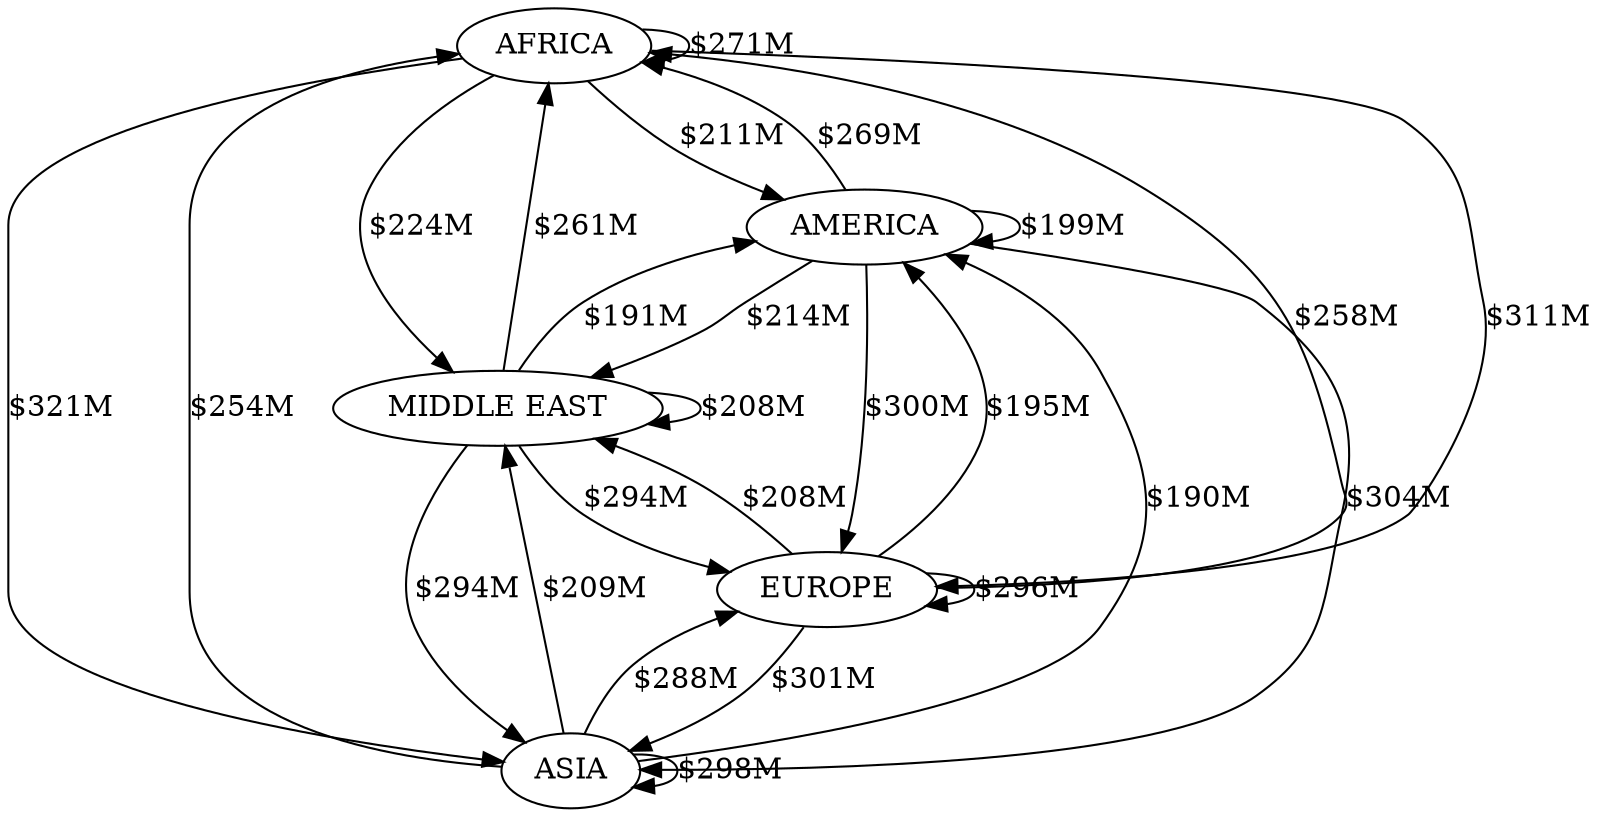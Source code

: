 digraph {
	"AFRICA" -> "AFRICA"[label="$271M"];
	"AFRICA" -> "AMERICA"[label="$211M"];
	"AFRICA" -> "ASIA"[label="$321M"];
	"AFRICA" -> "EUROPE"[label="$311M"];
	"AFRICA" -> "MIDDLE EAST"[label="$224M"];
	"AMERICA" -> "AFRICA"[label="$269M"];
	"AMERICA" -> "AMERICA"[label="$199M"];
	"AMERICA" -> "ASIA"[label="$304M"];
	"AMERICA" -> "EUROPE"[label="$300M"];
	"AMERICA" -> "MIDDLE EAST"[label="$214M"];
	"ASIA" -> "AFRICA"[label="$254M"];
	"ASIA" -> "AMERICA"[label="$190M"];
	"ASIA" -> "ASIA"[label="$298M"];
	"ASIA" -> "EUROPE"[label="$288M"];
	"ASIA" -> "MIDDLE EAST"[label="$209M"];
	"EUROPE" -> "AFRICA"[label="$258M"];
	"EUROPE" -> "AMERICA"[label="$195M"];
	"EUROPE" -> "ASIA"[label="$301M"];
	"EUROPE" -> "EUROPE"[label="$296M"];
	"EUROPE" -> "MIDDLE EAST"[label="$208M"];
	"MIDDLE EAST" -> "AFRICA"[label="$261M"];
	"MIDDLE EAST" -> "AMERICA"[label="$191M"];
	"MIDDLE EAST" -> "ASIA"[label="$294M"];
	"MIDDLE EAST" -> "EUROPE"[label="$294M"];
	"MIDDLE EAST" -> "MIDDLE EAST"[label="$208M"];
}
